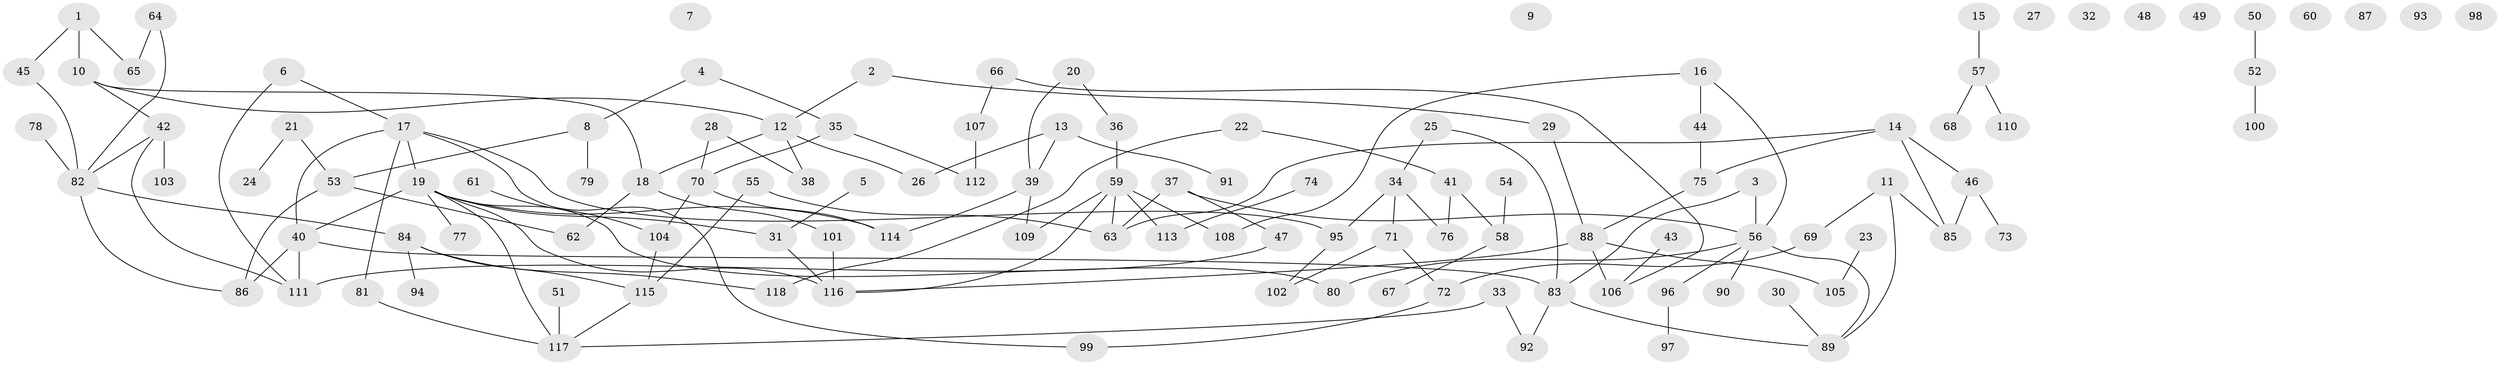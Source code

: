// Generated by graph-tools (version 1.1) at 2025/33/03/09/25 02:33:28]
// undirected, 118 vertices, 140 edges
graph export_dot {
graph [start="1"]
  node [color=gray90,style=filled];
  1;
  2;
  3;
  4;
  5;
  6;
  7;
  8;
  9;
  10;
  11;
  12;
  13;
  14;
  15;
  16;
  17;
  18;
  19;
  20;
  21;
  22;
  23;
  24;
  25;
  26;
  27;
  28;
  29;
  30;
  31;
  32;
  33;
  34;
  35;
  36;
  37;
  38;
  39;
  40;
  41;
  42;
  43;
  44;
  45;
  46;
  47;
  48;
  49;
  50;
  51;
  52;
  53;
  54;
  55;
  56;
  57;
  58;
  59;
  60;
  61;
  62;
  63;
  64;
  65;
  66;
  67;
  68;
  69;
  70;
  71;
  72;
  73;
  74;
  75;
  76;
  77;
  78;
  79;
  80;
  81;
  82;
  83;
  84;
  85;
  86;
  87;
  88;
  89;
  90;
  91;
  92;
  93;
  94;
  95;
  96;
  97;
  98;
  99;
  100;
  101;
  102;
  103;
  104;
  105;
  106;
  107;
  108;
  109;
  110;
  111;
  112;
  113;
  114;
  115;
  116;
  117;
  118;
  1 -- 10;
  1 -- 45;
  1 -- 65;
  2 -- 12;
  2 -- 29;
  3 -- 56;
  3 -- 83;
  4 -- 8;
  4 -- 35;
  5 -- 31;
  6 -- 17;
  6 -- 111;
  8 -- 53;
  8 -- 79;
  10 -- 12;
  10 -- 18;
  10 -- 42;
  11 -- 69;
  11 -- 85;
  11 -- 89;
  12 -- 18;
  12 -- 26;
  12 -- 38;
  13 -- 26;
  13 -- 39;
  13 -- 91;
  14 -- 46;
  14 -- 63;
  14 -- 75;
  14 -- 85;
  15 -- 57;
  16 -- 44;
  16 -- 56;
  16 -- 108;
  17 -- 19;
  17 -- 40;
  17 -- 81;
  17 -- 95;
  17 -- 99;
  18 -- 62;
  18 -- 101;
  19 -- 31;
  19 -- 40;
  19 -- 77;
  19 -- 80;
  19 -- 114;
  19 -- 116;
  19 -- 117;
  20 -- 36;
  20 -- 39;
  21 -- 24;
  21 -- 53;
  22 -- 41;
  22 -- 118;
  23 -- 105;
  25 -- 34;
  25 -- 83;
  28 -- 38;
  28 -- 70;
  29 -- 88;
  30 -- 89;
  31 -- 116;
  33 -- 92;
  33 -- 117;
  34 -- 71;
  34 -- 76;
  34 -- 95;
  35 -- 70;
  35 -- 112;
  36 -- 59;
  37 -- 47;
  37 -- 56;
  37 -- 63;
  39 -- 109;
  39 -- 114;
  40 -- 83;
  40 -- 86;
  40 -- 111;
  41 -- 58;
  41 -- 76;
  42 -- 82;
  42 -- 103;
  42 -- 111;
  43 -- 106;
  44 -- 75;
  45 -- 82;
  46 -- 73;
  46 -- 85;
  47 -- 111;
  50 -- 52;
  51 -- 117;
  52 -- 100;
  53 -- 62;
  53 -- 86;
  54 -- 58;
  55 -- 63;
  55 -- 115;
  56 -- 80;
  56 -- 89;
  56 -- 90;
  56 -- 96;
  57 -- 68;
  57 -- 110;
  58 -- 67;
  59 -- 63;
  59 -- 108;
  59 -- 109;
  59 -- 113;
  59 -- 116;
  61 -- 104;
  64 -- 65;
  64 -- 82;
  66 -- 106;
  66 -- 107;
  69 -- 72;
  70 -- 104;
  70 -- 114;
  71 -- 72;
  71 -- 102;
  72 -- 99;
  74 -- 113;
  75 -- 88;
  78 -- 82;
  81 -- 117;
  82 -- 84;
  82 -- 86;
  83 -- 89;
  83 -- 92;
  84 -- 94;
  84 -- 115;
  84 -- 118;
  88 -- 105;
  88 -- 106;
  88 -- 116;
  95 -- 102;
  96 -- 97;
  101 -- 116;
  104 -- 115;
  107 -- 112;
  115 -- 117;
}
